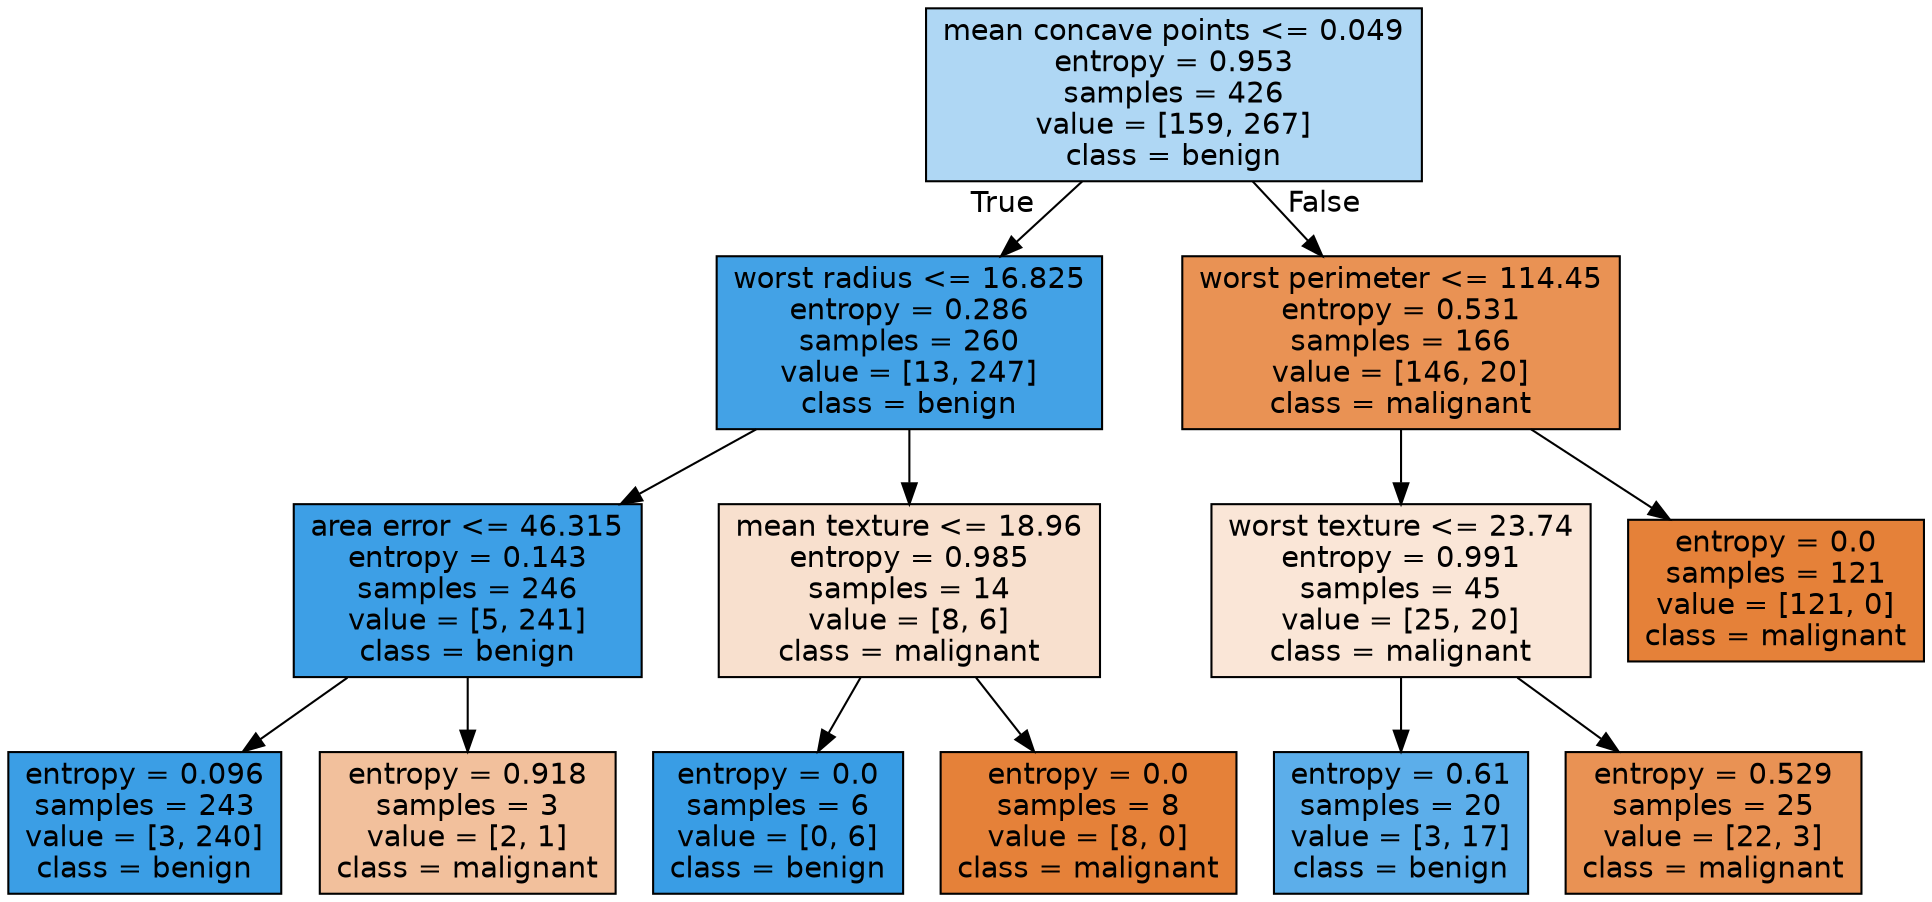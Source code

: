 digraph Tree {
node [shape=box, style="filled", color="black", fontname="helvetica"] ;
edge [fontname="helvetica"] ;
0 [label="mean concave points <= 0.049\nentropy = 0.953\nsamples = 426\nvalue = [159, 267]\nclass = benign", fillcolor="#afd7f4"] ;
1 [label="worst radius <= 16.825\nentropy = 0.286\nsamples = 260\nvalue = [13, 247]\nclass = benign", fillcolor="#43a2e6"] ;
0 -> 1 [labeldistance=2.5, labelangle=45, headlabel="True"] ;
2 [label="area error <= 46.315\nentropy = 0.143\nsamples = 246\nvalue = [5, 241]\nclass = benign", fillcolor="#3d9fe6"] ;
1 -> 2 ;
3 [label="entropy = 0.096\nsamples = 243\nvalue = [3, 240]\nclass = benign", fillcolor="#3b9ee5"] ;
2 -> 3 ;
4 [label="entropy = 0.918\nsamples = 3\nvalue = [2, 1]\nclass = malignant", fillcolor="#f2c09c"] ;
2 -> 4 ;
5 [label="mean texture <= 18.96\nentropy = 0.985\nsamples = 14\nvalue = [8, 6]\nclass = malignant", fillcolor="#f8e0ce"] ;
1 -> 5 ;
6 [label="entropy = 0.0\nsamples = 6\nvalue = [0, 6]\nclass = benign", fillcolor="#399de5"] ;
5 -> 6 ;
7 [label="entropy = 0.0\nsamples = 8\nvalue = [8, 0]\nclass = malignant", fillcolor="#e58139"] ;
5 -> 7 ;
8 [label="worst perimeter <= 114.45\nentropy = 0.531\nsamples = 166\nvalue = [146, 20]\nclass = malignant", fillcolor="#e99254"] ;
0 -> 8 [labeldistance=2.5, labelangle=-45, headlabel="False"] ;
9 [label="worst texture <= 23.74\nentropy = 0.991\nsamples = 45\nvalue = [25, 20]\nclass = malignant", fillcolor="#fae6d7"] ;
8 -> 9 ;
10 [label="entropy = 0.61\nsamples = 20\nvalue = [3, 17]\nclass = benign", fillcolor="#5caeea"] ;
9 -> 10 ;
11 [label="entropy = 0.529\nsamples = 25\nvalue = [22, 3]\nclass = malignant", fillcolor="#e99254"] ;
9 -> 11 ;
12 [label="entropy = 0.0\nsamples = 121\nvalue = [121, 0]\nclass = malignant", fillcolor="#e58139"] ;
8 -> 12 ;
}
